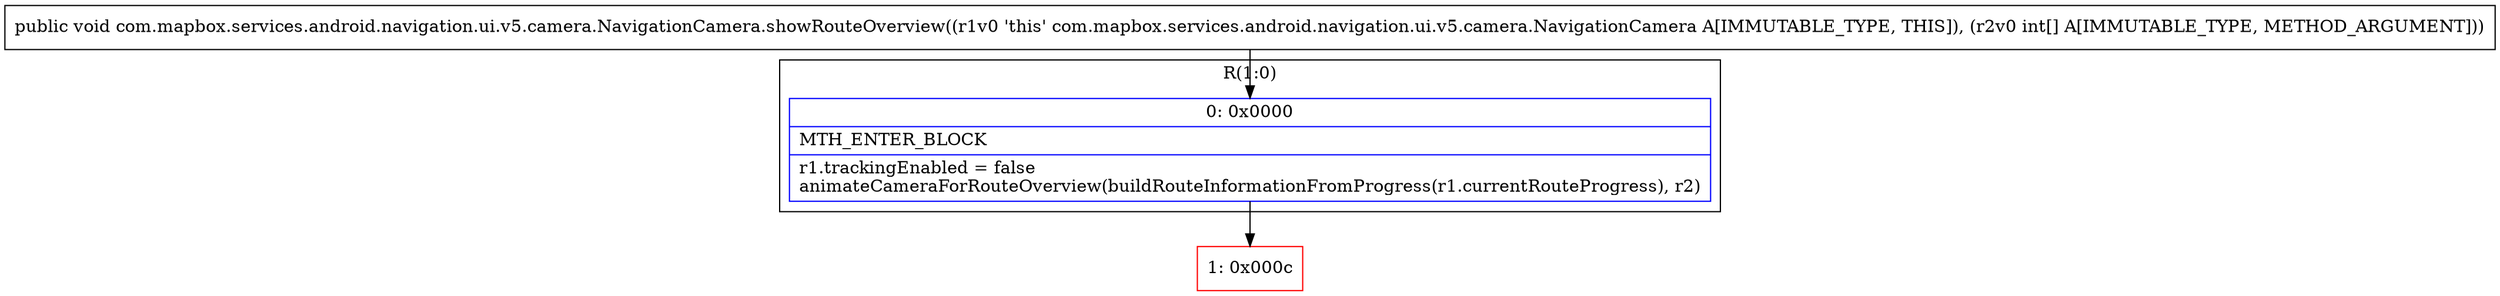 digraph "CFG forcom.mapbox.services.android.navigation.ui.v5.camera.NavigationCamera.showRouteOverview([I)V" {
subgraph cluster_Region_304514695 {
label = "R(1:0)";
node [shape=record,color=blue];
Node_0 [shape=record,label="{0\:\ 0x0000|MTH_ENTER_BLOCK\l|r1.trackingEnabled = false\lanimateCameraForRouteOverview(buildRouteInformationFromProgress(r1.currentRouteProgress), r2)\l}"];
}
Node_1 [shape=record,color=red,label="{1\:\ 0x000c}"];
MethodNode[shape=record,label="{public void com.mapbox.services.android.navigation.ui.v5.camera.NavigationCamera.showRouteOverview((r1v0 'this' com.mapbox.services.android.navigation.ui.v5.camera.NavigationCamera A[IMMUTABLE_TYPE, THIS]), (r2v0 int[] A[IMMUTABLE_TYPE, METHOD_ARGUMENT])) }"];
MethodNode -> Node_0;
Node_0 -> Node_1;
}

